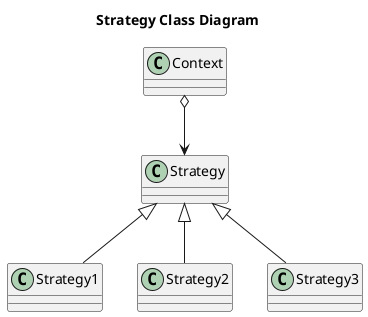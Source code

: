 @startuml 
title Strategy Class Diagram

class Strategy 
class Strategy1
class Strategy2
class Strategy3
class Context

Context o--> Strategy
Strategy <|-- Strategy1
Strategy <|-- Strategy2
Strategy <|-- Strategy3

@enduml